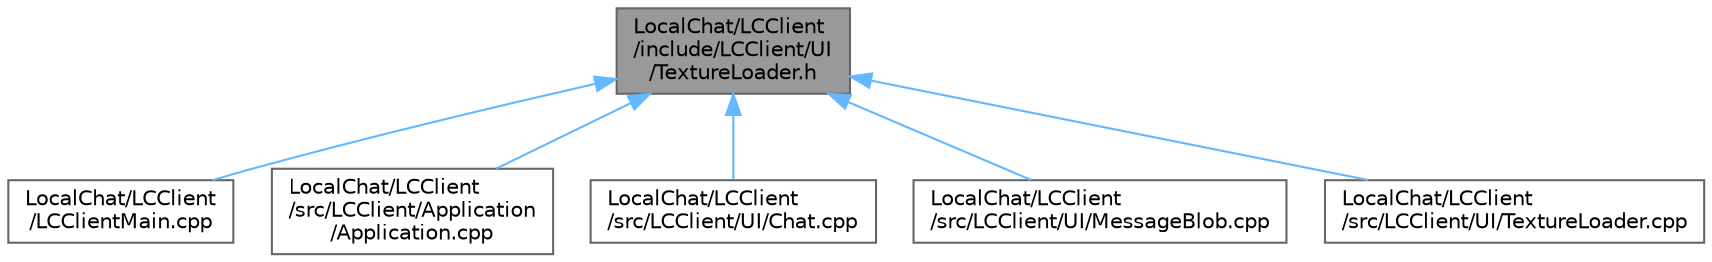 digraph "LocalChat/LCClient/include/LCClient/UI/TextureLoader.h"
{
 // LATEX_PDF_SIZE
  bgcolor="transparent";
  edge [fontname=Helvetica,fontsize=10,labelfontname=Helvetica,labelfontsize=10];
  node [fontname=Helvetica,fontsize=10,shape=box,height=0.2,width=0.4];
  Node1 [label="LocalChat/LCClient\l/include/LCClient/UI\l/TextureLoader.h",height=0.2,width=0.4,color="gray40", fillcolor="grey60", style="filled", fontcolor="black",tooltip=" "];
  Node1 -> Node2 [dir="back",color="steelblue1",style="solid"];
  Node2 [label="LocalChat/LCClient\l/LCClientMain.cpp",height=0.2,width=0.4,color="grey40", fillcolor="white", style="filled",URL="$_l_c_client_main_8cpp.html",tooltip=" "];
  Node1 -> Node3 [dir="back",color="steelblue1",style="solid"];
  Node3 [label="LocalChat/LCClient\l/src/LCClient/Application\l/Application.cpp",height=0.2,width=0.4,color="grey40", fillcolor="white", style="filled",URL="$_application_8cpp.html",tooltip=" "];
  Node1 -> Node4 [dir="back",color="steelblue1",style="solid"];
  Node4 [label="LocalChat/LCClient\l/src/LCClient/UI/Chat.cpp",height=0.2,width=0.4,color="grey40", fillcolor="white", style="filled",URL="$_chat_8cpp.html",tooltip=" "];
  Node1 -> Node5 [dir="back",color="steelblue1",style="solid"];
  Node5 [label="LocalChat/LCClient\l/src/LCClient/UI/MessageBlob.cpp",height=0.2,width=0.4,color="grey40", fillcolor="white", style="filled",URL="$_message_blob_8cpp.html",tooltip=" "];
  Node1 -> Node6 [dir="back",color="steelblue1",style="solid"];
  Node6 [label="LocalChat/LCClient\l/src/LCClient/UI/TextureLoader.cpp",height=0.2,width=0.4,color="grey40", fillcolor="white", style="filled",URL="$_texture_loader_8cpp.html",tooltip=" "];
}
